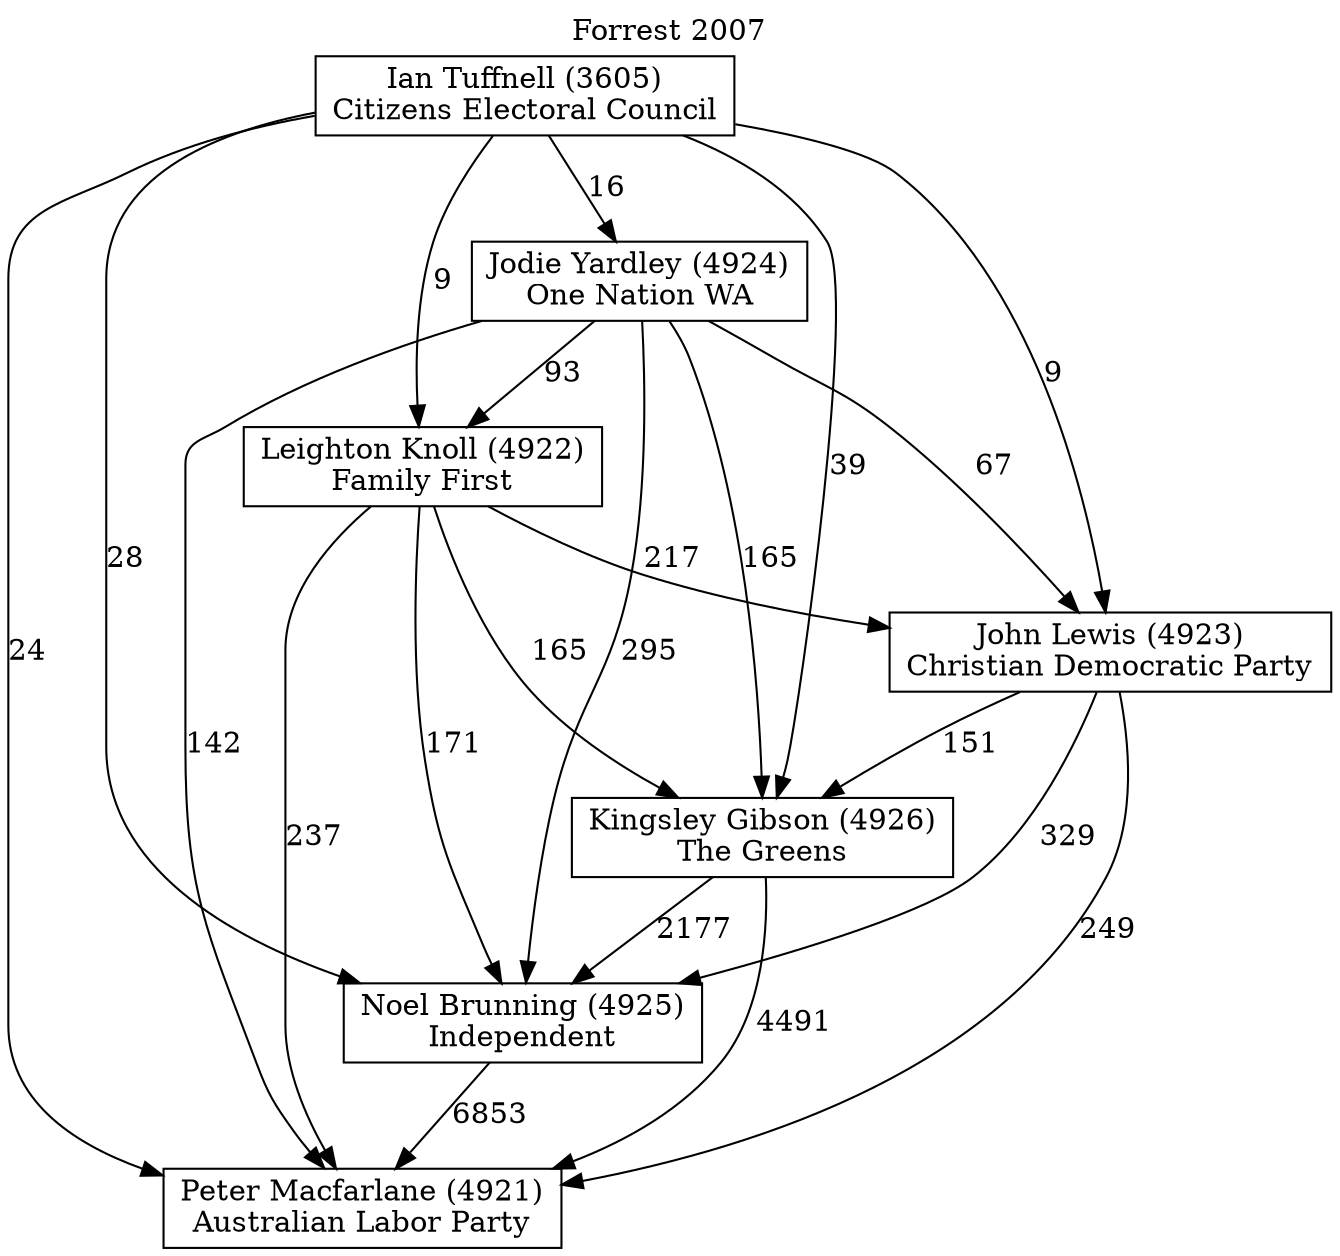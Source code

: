 // House preference flow
digraph "Peter Macfarlane (4921)_Forrest_2007" {
	graph [label="Forrest 2007" labelloc=t mclimit=10]
	node [shape=box]
	"Peter Macfarlane (4921)" [label="Peter Macfarlane (4921)
Australian Labor Party"]
	"Noel Brunning (4925)" [label="Noel Brunning (4925)
Independent"]
	"Kingsley Gibson (4926)" [label="Kingsley Gibson (4926)
The Greens"]
	"John Lewis (4923)" [label="John Lewis (4923)
Christian Democratic Party"]
	"Leighton Knoll (4922)" [label="Leighton Knoll (4922)
Family First"]
	"Jodie Yardley (4924)" [label="Jodie Yardley (4924)
One Nation WA"]
	"Ian Tuffnell (3605)" [label="Ian Tuffnell (3605)
Citizens Electoral Council"]
	"Noel Brunning (4925)" -> "Peter Macfarlane (4921)" [label=6853]
	"Kingsley Gibson (4926)" -> "Noel Brunning (4925)" [label=2177]
	"John Lewis (4923)" -> "Kingsley Gibson (4926)" [label=151]
	"Leighton Knoll (4922)" -> "John Lewis (4923)" [label=217]
	"Jodie Yardley (4924)" -> "Leighton Knoll (4922)" [label=93]
	"Ian Tuffnell (3605)" -> "Jodie Yardley (4924)" [label=16]
	"Kingsley Gibson (4926)" -> "Peter Macfarlane (4921)" [label=4491]
	"John Lewis (4923)" -> "Peter Macfarlane (4921)" [label=249]
	"Leighton Knoll (4922)" -> "Peter Macfarlane (4921)" [label=237]
	"Jodie Yardley (4924)" -> "Peter Macfarlane (4921)" [label=142]
	"Ian Tuffnell (3605)" -> "Peter Macfarlane (4921)" [label=24]
	"Ian Tuffnell (3605)" -> "Leighton Knoll (4922)" [label=9]
	"Jodie Yardley (4924)" -> "John Lewis (4923)" [label=67]
	"Ian Tuffnell (3605)" -> "John Lewis (4923)" [label=9]
	"Leighton Knoll (4922)" -> "Kingsley Gibson (4926)" [label=165]
	"Jodie Yardley (4924)" -> "Kingsley Gibson (4926)" [label=165]
	"Ian Tuffnell (3605)" -> "Kingsley Gibson (4926)" [label=39]
	"John Lewis (4923)" -> "Noel Brunning (4925)" [label=329]
	"Leighton Knoll (4922)" -> "Noel Brunning (4925)" [label=171]
	"Jodie Yardley (4924)" -> "Noel Brunning (4925)" [label=295]
	"Ian Tuffnell (3605)" -> "Noel Brunning (4925)" [label=28]
}
